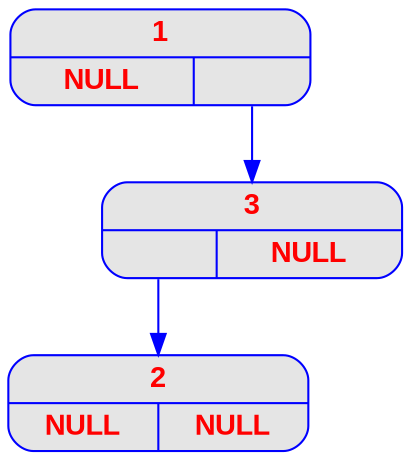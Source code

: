 digraph equilibrer_arbre1_original {
	node [
		fontname  = "Arial bold" 
		fontsize  = "14"
		fontcolor = "red"
		style     = "rounded, filled"
		shape     = "record"
		fillcolor = "grey90"
		color     = "blue"
		width     = "2"
	]

	edge [
		color     = "blue"
	]

1 [label = "{<c> 1 | { <g> | <d>}}"];
1 [label = "{<c> 1 | { <g> NULL | <d>}}"];
1:d -> 3;
3 [label = "{<c> 3 | { <g> | <d>}}"];
3 [label = "{<c> 3 | { <g> | <d> NULL}}"];
3:g -> 2;
2 [label = "{<c> 2 | { <g> | <d>}}"];
2 [label = "{<c> 2 | { <g> NULL | <d> NULL}}"];
}
